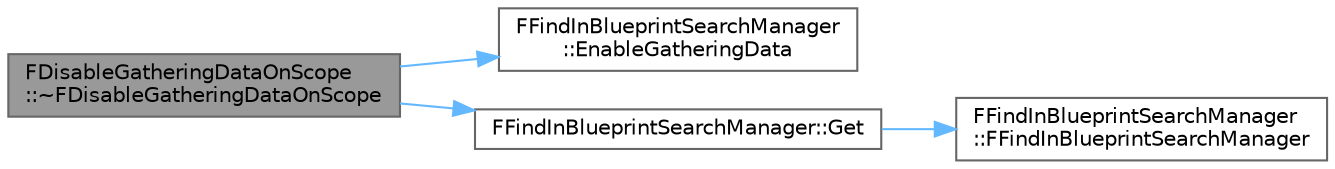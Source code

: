 digraph "FDisableGatheringDataOnScope::~FDisableGatheringDataOnScope"
{
 // INTERACTIVE_SVG=YES
 // LATEX_PDF_SIZE
  bgcolor="transparent";
  edge [fontname=Helvetica,fontsize=10,labelfontname=Helvetica,labelfontsize=10];
  node [fontname=Helvetica,fontsize=10,shape=box,height=0.2,width=0.4];
  rankdir="LR";
  Node1 [id="Node000001",label="FDisableGatheringDataOnScope\l::~FDisableGatheringDataOnScope",height=0.2,width=0.4,color="gray40", fillcolor="grey60", style="filled", fontcolor="black",tooltip=" "];
  Node1 -> Node2 [id="edge1_Node000001_Node000002",color="steelblue1",style="solid",tooltip=" "];
  Node2 [id="Node000002",label="FFindInBlueprintSearchManager\l::EnableGatheringData",height=0.2,width=0.4,color="grey40", fillcolor="white", style="filled",URL="$d7/d32/classFFindInBlueprintSearchManager.html#a82c4f295fa7cd20477ebf5020e981e23",tooltip=" "];
  Node1 -> Node3 [id="edge2_Node000001_Node000003",color="steelblue1",style="solid",tooltip=" "];
  Node3 [id="Node000003",label="FFindInBlueprintSearchManager::Get",height=0.2,width=0.4,color="grey40", fillcolor="white", style="filled",URL="$d7/d32/classFFindInBlueprintSearchManager.html#a6d00984e238c8a01501f2d126b889664",tooltip=" "];
  Node3 -> Node4 [id="edge3_Node000003_Node000004",color="steelblue1",style="solid",tooltip=" "];
  Node4 [id="Node000004",label="FFindInBlueprintSearchManager\l::FFindInBlueprintSearchManager",height=0.2,width=0.4,color="grey40", fillcolor="white", style="filled",URL="$d7/d32/classFFindInBlueprintSearchManager.html#a5367482d2af6b08f87bbabc8a16edaaf",tooltip=" "];
}
